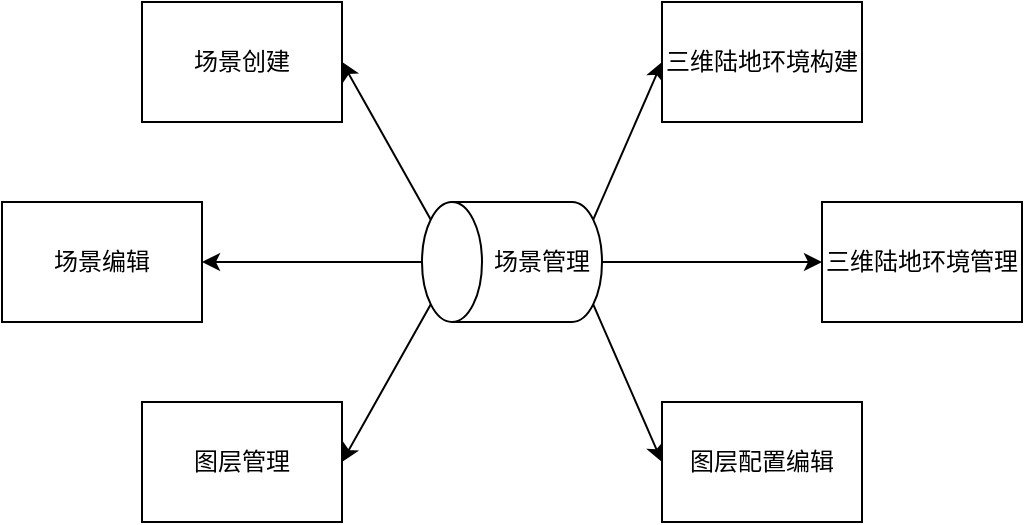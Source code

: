 <mxfile version="24.7.7">
  <diagram name="第 1 页" id="9CQ-6mCoUFSTk-PFTUSJ">
    <mxGraphModel dx="1221" dy="725" grid="1" gridSize="10" guides="1" tooltips="1" connect="1" arrows="1" fold="1" page="1" pageScale="1" pageWidth="827" pageHeight="1169" math="0" shadow="0">
      <root>
        <mxCell id="0" />
        <mxCell id="1" parent="0" />
        <mxCell id="Heg1Zc8AY9hbEdoVA6y8-10" style="rounded=0;orthogonalLoop=1;jettySize=auto;html=1;exitX=0.855;exitY=0;exitDx=0;exitDy=4.35;exitPerimeter=0;entryX=1;entryY=0.5;entryDx=0;entryDy=0;" edge="1" parent="1" source="Heg1Zc8AY9hbEdoVA6y8-1" target="Heg1Zc8AY9hbEdoVA6y8-3">
          <mxGeometry relative="1" as="geometry" />
        </mxCell>
        <mxCell id="Heg1Zc8AY9hbEdoVA6y8-11" style="edgeStyle=orthogonalEdgeStyle;rounded=0;orthogonalLoop=1;jettySize=auto;html=1;exitX=0.5;exitY=0;exitDx=0;exitDy=0;exitPerimeter=0;" edge="1" parent="1" source="Heg1Zc8AY9hbEdoVA6y8-1" target="Heg1Zc8AY9hbEdoVA6y8-5">
          <mxGeometry relative="1" as="geometry" />
        </mxCell>
        <mxCell id="Heg1Zc8AY9hbEdoVA6y8-12" style="rounded=0;orthogonalLoop=1;jettySize=auto;html=1;exitX=0.145;exitY=0;exitDx=0;exitDy=4.35;exitPerimeter=0;entryX=1;entryY=0.5;entryDx=0;entryDy=0;" edge="1" parent="1" source="Heg1Zc8AY9hbEdoVA6y8-1" target="Heg1Zc8AY9hbEdoVA6y8-6">
          <mxGeometry relative="1" as="geometry" />
        </mxCell>
        <mxCell id="Heg1Zc8AY9hbEdoVA6y8-1" value="" style="shape=cylinder3;whiteSpace=wrap;html=1;boundedLbl=1;backgroundOutline=1;size=15;rotation=-90;" vertex="1" parent="1">
          <mxGeometry x="385" y="325" width="60" height="90" as="geometry" />
        </mxCell>
        <mxCell id="Heg1Zc8AY9hbEdoVA6y8-13" style="rounded=0;orthogonalLoop=1;jettySize=auto;html=1;exitX=0.145;exitY=1;exitDx=0;exitDy=-4.35;entryX=0;entryY=0.5;entryDx=0;entryDy=0;exitPerimeter=0;" edge="1" parent="1" source="Heg1Zc8AY9hbEdoVA6y8-1" target="Heg1Zc8AY9hbEdoVA6y8-9">
          <mxGeometry relative="1" as="geometry" />
        </mxCell>
        <mxCell id="Heg1Zc8AY9hbEdoVA6y8-14" style="edgeStyle=orthogonalEdgeStyle;rounded=0;orthogonalLoop=1;jettySize=auto;html=1;exitX=1;exitY=0.5;exitDx=0;exitDy=0;" edge="1" parent="1" source="Heg1Zc8AY9hbEdoVA6y8-2" target="Heg1Zc8AY9hbEdoVA6y8-8">
          <mxGeometry relative="1" as="geometry" />
        </mxCell>
        <mxCell id="Heg1Zc8AY9hbEdoVA6y8-15" style="rounded=0;orthogonalLoop=1;jettySize=auto;html=1;exitX=0.855;exitY=1;exitDx=0;exitDy=-4.35;entryX=0;entryY=0.5;entryDx=0;entryDy=0;exitPerimeter=0;" edge="1" parent="1" source="Heg1Zc8AY9hbEdoVA6y8-1" target="Heg1Zc8AY9hbEdoVA6y8-7">
          <mxGeometry relative="1" as="geometry" />
        </mxCell>
        <mxCell id="Heg1Zc8AY9hbEdoVA6y8-2" value="场景管理" style="text;html=1;align=center;verticalAlign=middle;whiteSpace=wrap;rounded=0;" vertex="1" parent="1">
          <mxGeometry x="400" y="355" width="60" height="30" as="geometry" />
        </mxCell>
        <mxCell id="Heg1Zc8AY9hbEdoVA6y8-3" value="场景创建" style="rounded=0;whiteSpace=wrap;html=1;" vertex="1" parent="1">
          <mxGeometry x="230" y="240" width="100" height="60" as="geometry" />
        </mxCell>
        <mxCell id="Heg1Zc8AY9hbEdoVA6y8-4" value="场景编辑" style="rounded=0;whiteSpace=wrap;html=1;" vertex="1" parent="1">
          <mxGeometry x="160" y="340" width="100" height="60" as="geometry" />
        </mxCell>
        <mxCell id="Heg1Zc8AY9hbEdoVA6y8-5" value="场景编辑" style="rounded=0;whiteSpace=wrap;html=1;" vertex="1" parent="1">
          <mxGeometry x="160" y="340" width="100" height="60" as="geometry" />
        </mxCell>
        <mxCell id="Heg1Zc8AY9hbEdoVA6y8-6" value="图层管理" style="rounded=0;whiteSpace=wrap;html=1;" vertex="1" parent="1">
          <mxGeometry x="230" y="440" width="100" height="60" as="geometry" />
        </mxCell>
        <mxCell id="Heg1Zc8AY9hbEdoVA6y8-7" value="三维陆地环境构建" style="rounded=0;whiteSpace=wrap;html=1;" vertex="1" parent="1">
          <mxGeometry x="490" y="240" width="100" height="60" as="geometry" />
        </mxCell>
        <mxCell id="Heg1Zc8AY9hbEdoVA6y8-8" value="三维陆地环境管理" style="rounded=0;whiteSpace=wrap;html=1;" vertex="1" parent="1">
          <mxGeometry x="570" y="340" width="100" height="60" as="geometry" />
        </mxCell>
        <mxCell id="Heg1Zc8AY9hbEdoVA6y8-9" value="图层配置编辑" style="rounded=0;whiteSpace=wrap;html=1;" vertex="1" parent="1">
          <mxGeometry x="490" y="440" width="100" height="60" as="geometry" />
        </mxCell>
      </root>
    </mxGraphModel>
  </diagram>
</mxfile>
